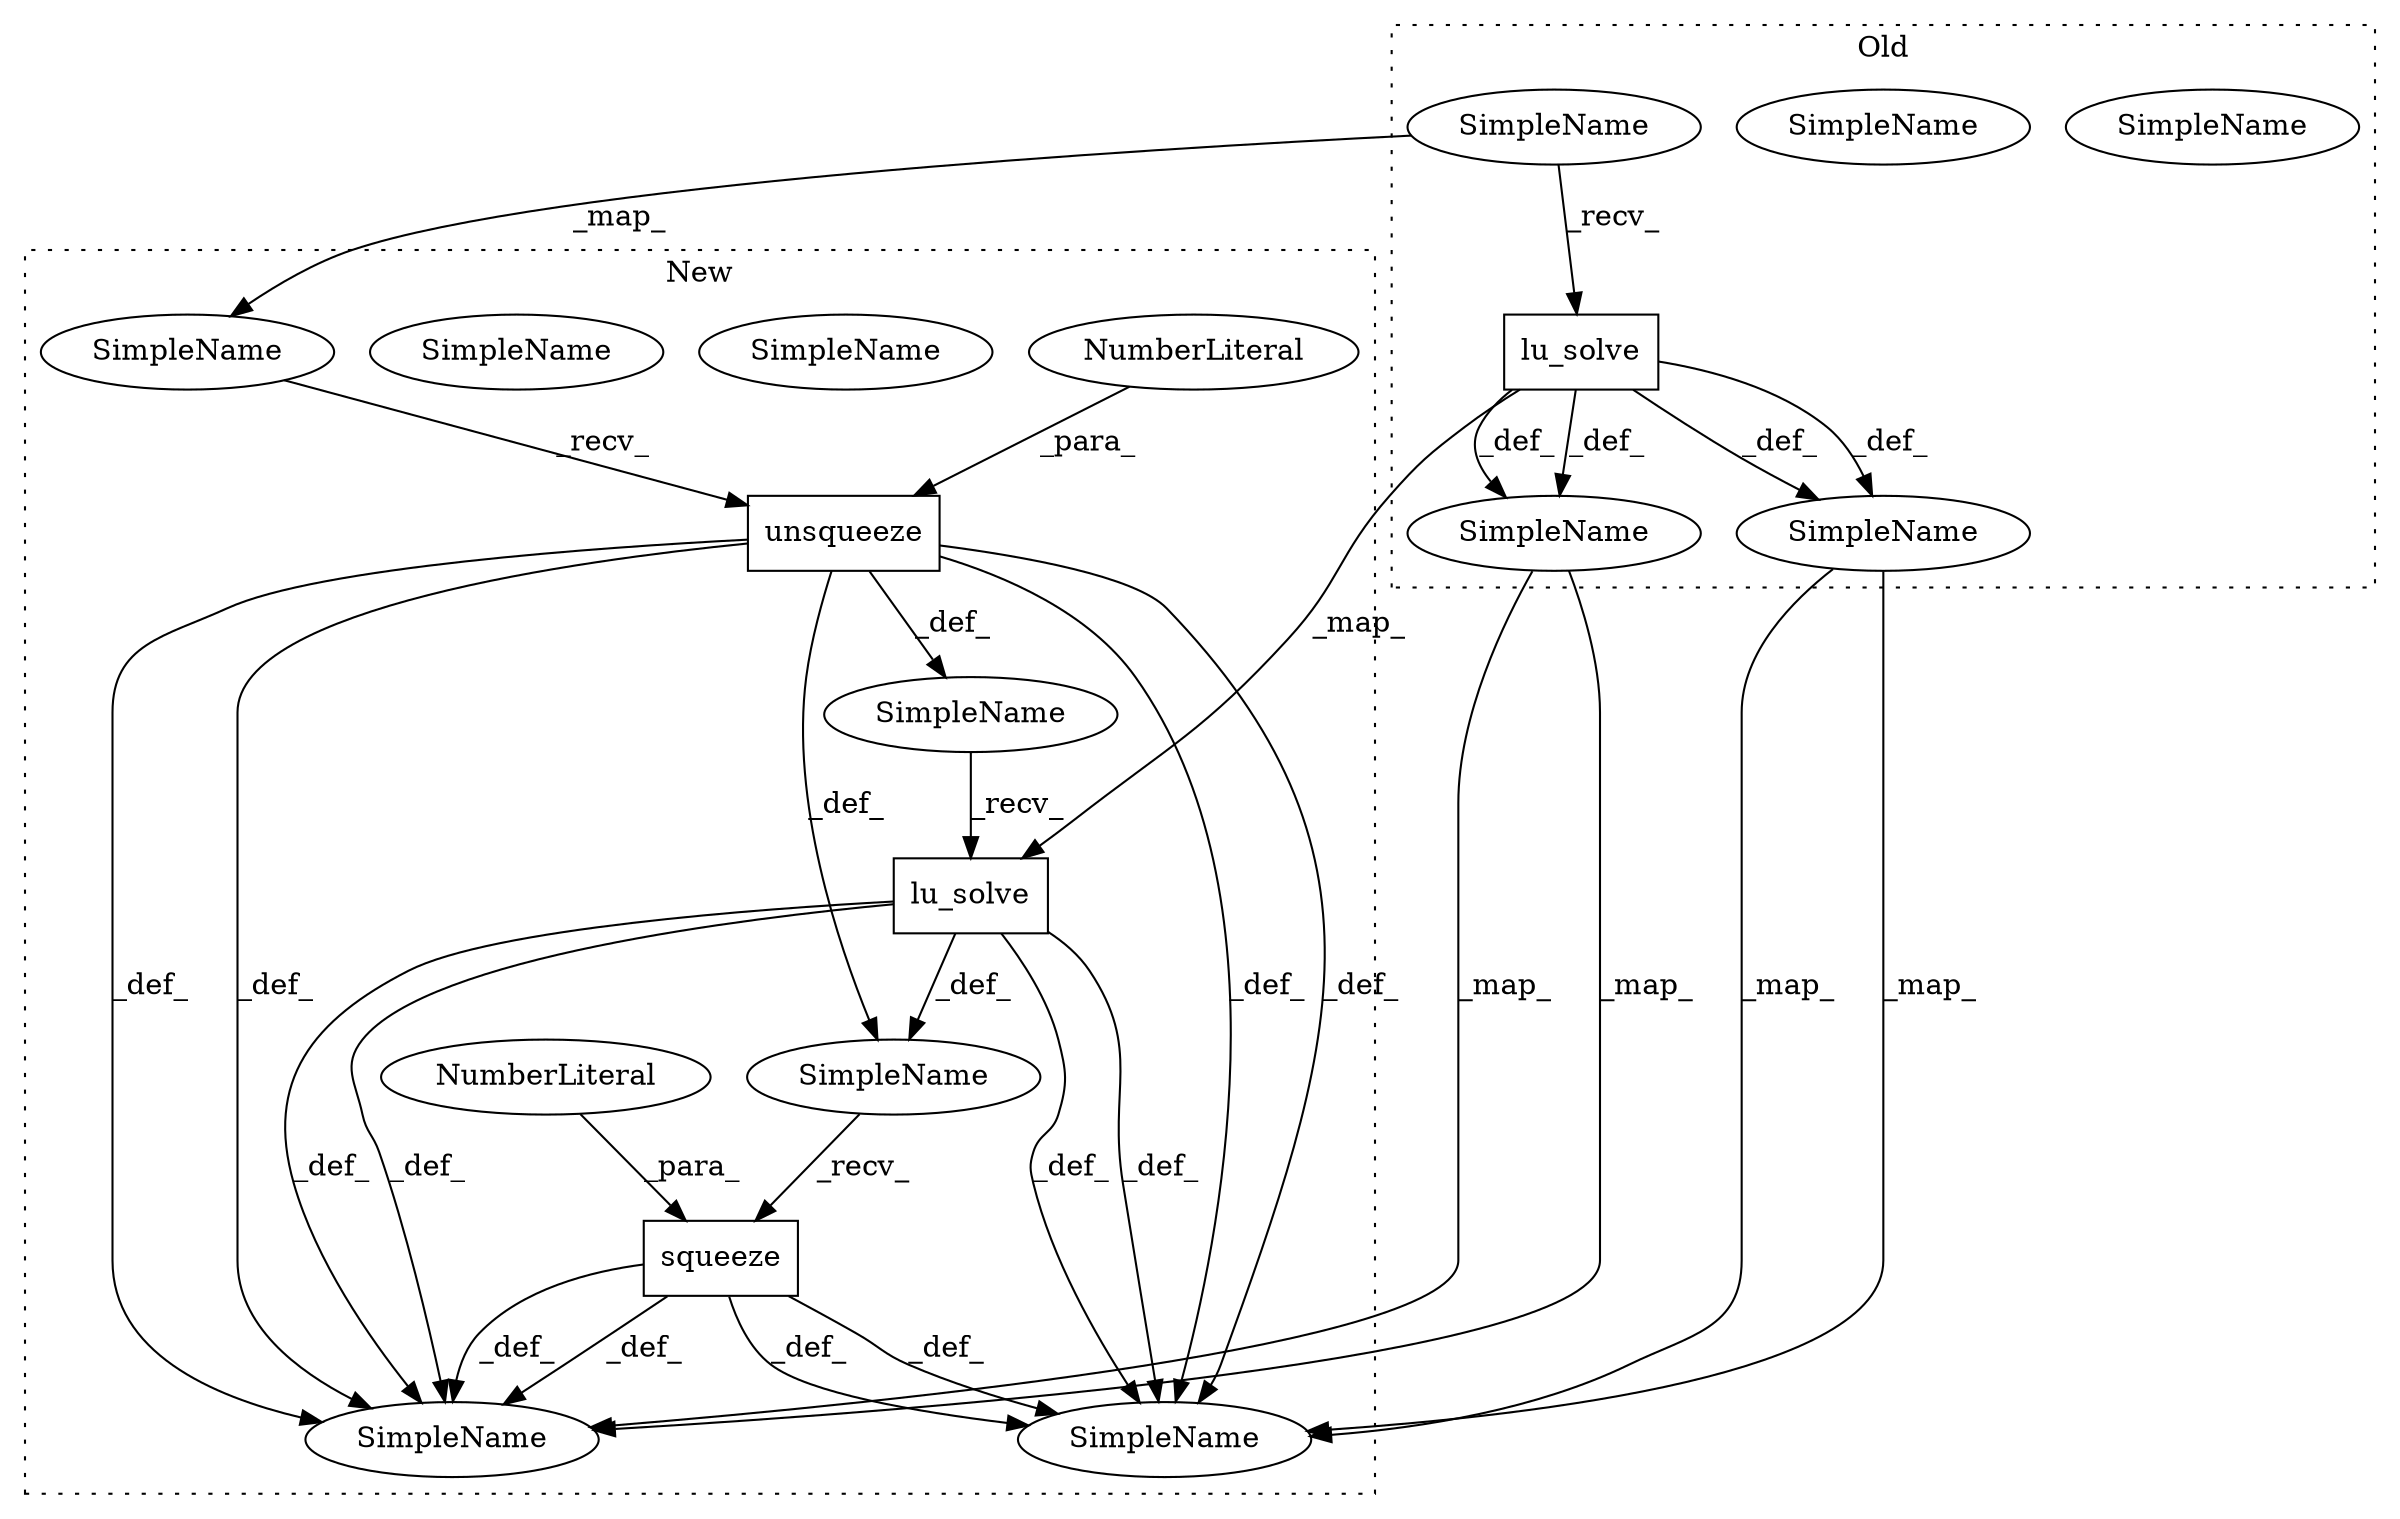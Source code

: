 digraph G {
subgraph cluster0 {
1 [label="lu_solve" a="32" s="904,917" l="9,1" shape="box"];
8 [label="SimpleName" a="42" s="2477" l="1" shape="ellipse"];
11 [label="SimpleName" a="42" s="2477" l="1" shape="ellipse"];
12 [label="SimpleName" a="42" s="1020" l="1" shape="ellipse"];
15 [label="SimpleName" a="42" s="1020" l="1" shape="ellipse"];
17 [label="SimpleName" a="42" s="902" l="1" shape="ellipse"];
label = "Old";
style="dotted";
}
subgraph cluster1 {
2 [label="lu_solve" a="32" s="917,930" l="9,1" shape="box"];
3 [label="squeeze" a="32" s="932,941" l="8,1" shape="box"];
4 [label="unsqueeze" a="32" s="904,915" l="10,1" shape="box"];
5 [label="NumberLiteral" a="34" s="940" l="1" shape="ellipse"];
6 [label="SimpleName" a="42" s="" l="" shape="ellipse"];
7 [label="NumberLiteral" a="34" s="914" l="1" shape="ellipse"];
9 [label="SimpleName" a="42" s="2547" l="1" shape="ellipse"];
10 [label="SimpleName" a="42" s="2547" l="1" shape="ellipse"];
13 [label="SimpleName" a="42" s="1044" l="1" shape="ellipse"];
14 [label="SimpleName" a="42" s="1044" l="1" shape="ellipse"];
16 [label="SimpleName" a="42" s="" l="" shape="ellipse"];
18 [label="SimpleName" a="42" s="902" l="1" shape="ellipse"];
label = "New";
style="dotted";
}
1 -> 15 [label="_def_"];
1 -> 2 [label="_map_"];
1 -> 11 [label="_def_"];
1 -> 11 [label="_def_"];
1 -> 15 [label="_def_"];
2 -> 14 [label="_def_"];
2 -> 6 [label="_def_"];
2 -> 14 [label="_def_"];
2 -> 10 [label="_def_"];
2 -> 10 [label="_def_"];
3 -> 14 [label="_def_"];
3 -> 10 [label="_def_"];
3 -> 14 [label="_def_"];
3 -> 10 [label="_def_"];
4 -> 14 [label="_def_"];
4 -> 16 [label="_def_"];
4 -> 10 [label="_def_"];
4 -> 6 [label="_def_"];
4 -> 10 [label="_def_"];
4 -> 14 [label="_def_"];
5 -> 3 [label="_para_"];
6 -> 3 [label="_recv_"];
7 -> 4 [label="_para_"];
11 -> 10 [label="_map_"];
11 -> 10 [label="_map_"];
15 -> 14 [label="_map_"];
15 -> 14 [label="_map_"];
16 -> 2 [label="_recv_"];
17 -> 18 [label="_map_"];
17 -> 1 [label="_recv_"];
18 -> 4 [label="_recv_"];
}